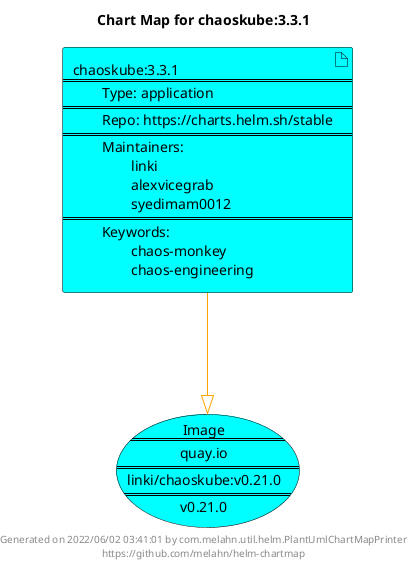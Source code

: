 @startuml
skinparam linetype ortho
skinparam backgroundColor white
skinparam usecaseBorderColor black
skinparam usecaseArrowColor LightSlateGray
skinparam artifactBorderColor black
skinparam artifactArrowColor LightSlateGray

title Chart Map for chaoskube:3.3.1

'There is one referenced Helm Chart
artifact "chaoskube:3.3.1\n====\n\tType: application\n====\n\tRepo: https://charts.helm.sh/stable\n====\n\tMaintainers: \n\t\tlinki\n\t\talexvicegrab\n\t\tsyedimam0012\n====\n\tKeywords: \n\t\tchaos-monkey\n\t\tchaos-engineering" as chaoskube_3_3_1 #Cyan

'There is one referenced Docker Image
usecase "Image\n====\nquay.io\n====\nlinki/chaoskube:v0.21.0\n====\nv0.21.0" as quay_io_linki_chaoskube_v0_21_0 #Aqua

'Chart Dependencies
chaoskube_3_3_1--[#orange]-|>quay_io_linki_chaoskube_v0_21_0

center footer Generated on 2022/06/02 03:41:01 by com.melahn.util.helm.PlantUmlChartMapPrinter\nhttps://github.com/melahn/helm-chartmap
@enduml
